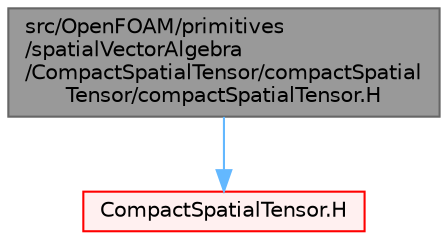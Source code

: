digraph "src/OpenFOAM/primitives/spatialVectorAlgebra/CompactSpatialTensor/compactSpatialTensor/compactSpatialTensor.H"
{
 // LATEX_PDF_SIZE
  bgcolor="transparent";
  edge [fontname=Helvetica,fontsize=10,labelfontname=Helvetica,labelfontsize=10];
  node [fontname=Helvetica,fontsize=10,shape=box,height=0.2,width=0.4];
  Node1 [id="Node000001",label="src/OpenFOAM/primitives\l/spatialVectorAlgebra\l/CompactSpatialTensor/compactSpatial\lTensor/compactSpatialTensor.H",height=0.2,width=0.4,color="gray40", fillcolor="grey60", style="filled", fontcolor="black",tooltip=" "];
  Node1 -> Node2 [id="edge1_Node000001_Node000002",color="steelblue1",style="solid",tooltip=" "];
  Node2 [id="Node000002",label="CompactSpatialTensor.H",height=0.2,width=0.4,color="red", fillcolor="#FFF0F0", style="filled",URL="$CompactSpatialTensor_8H.html",tooltip=" "];
}
